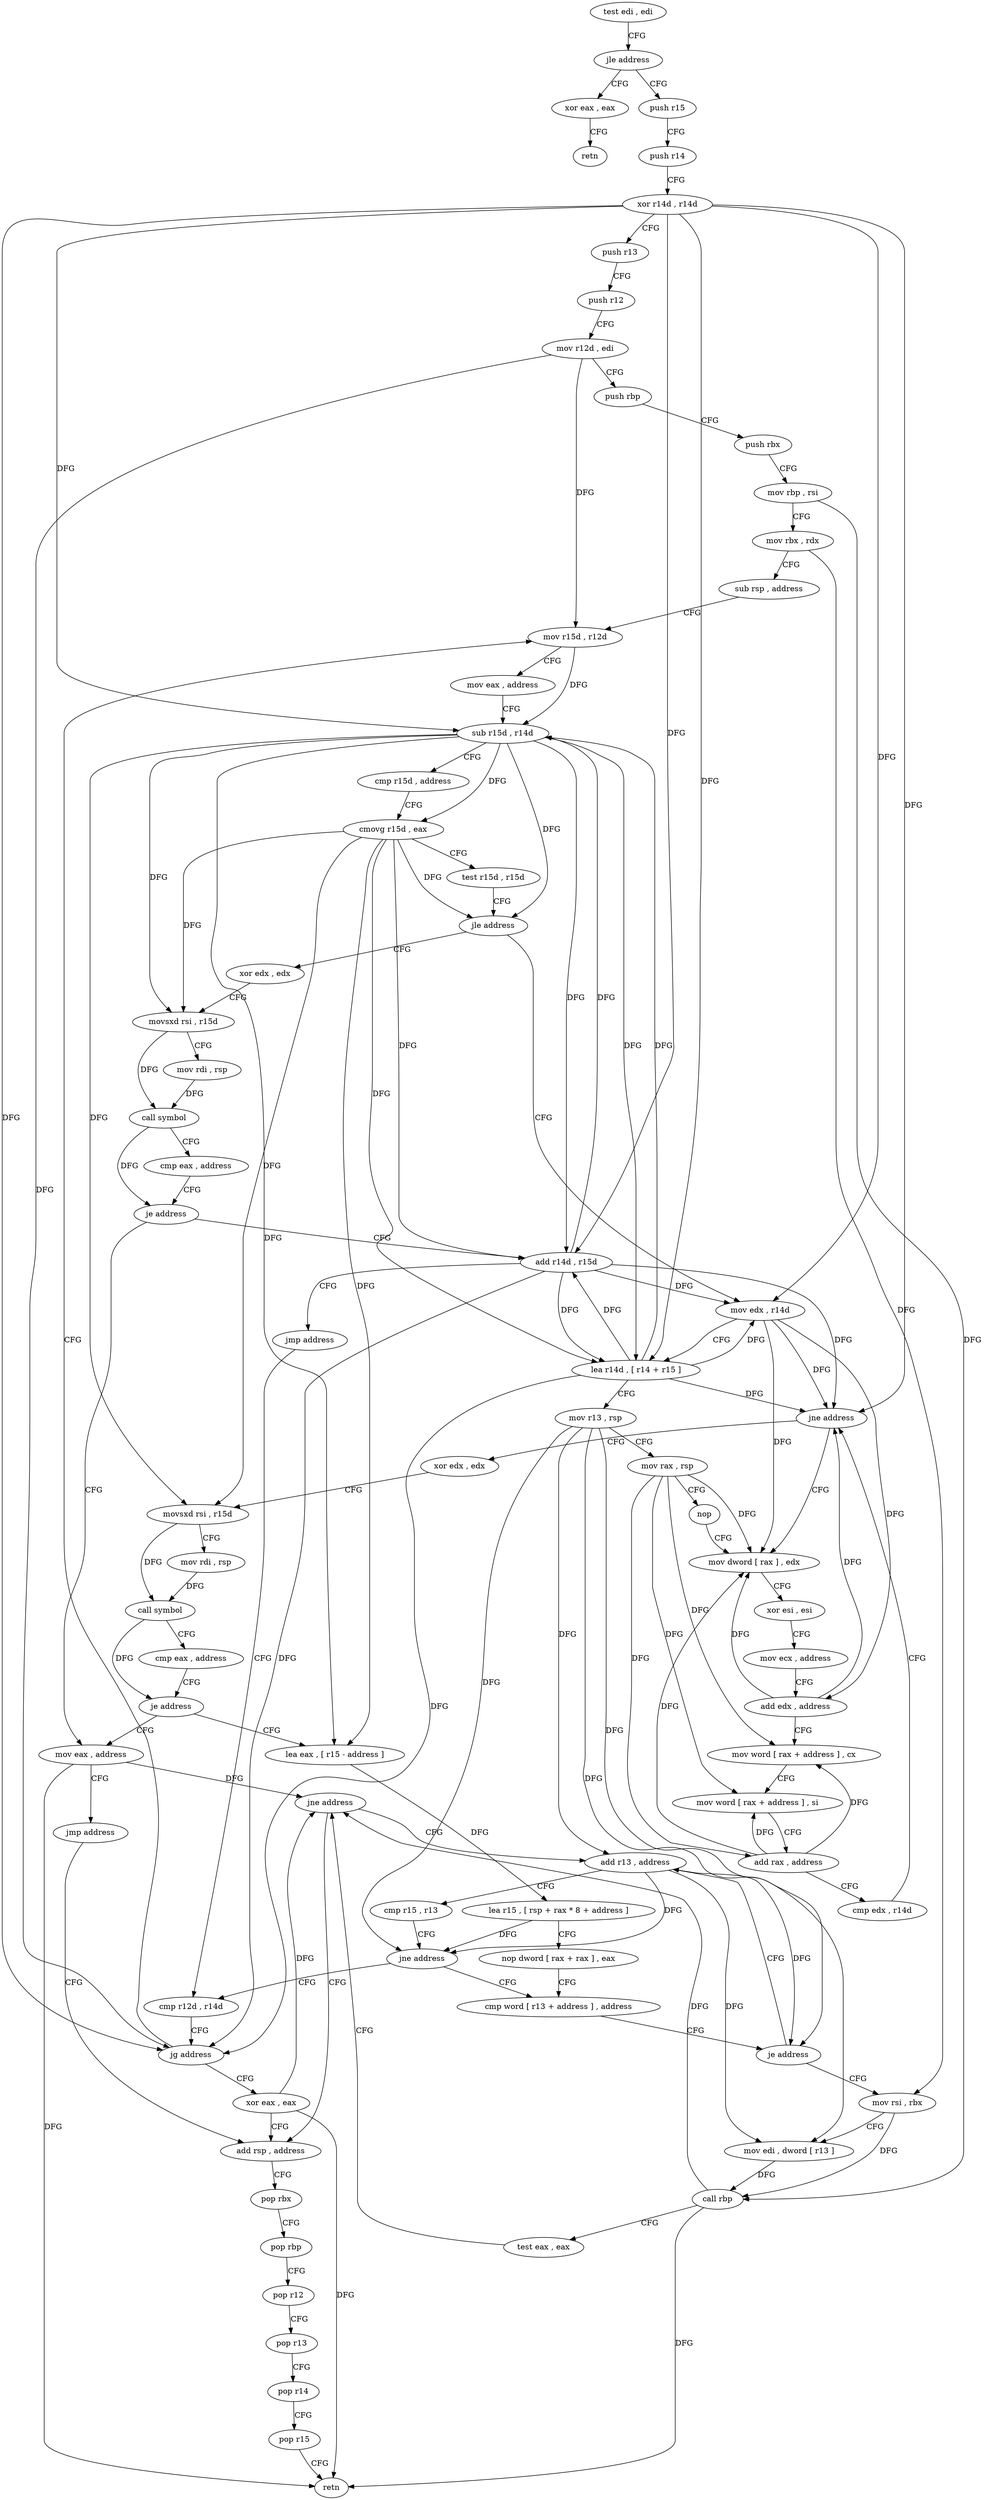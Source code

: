 digraph "func" {
"4262112" [label = "test edi , edi" ]
"4262114" [label = "jle address" ]
"4262345" [label = "xor eax , eax" ]
"4262120" [label = "push r15" ]
"4262347" [label = "retn" ]
"4262122" [label = "push r14" ]
"4262124" [label = "xor r14d , r14d" ]
"4262127" [label = "push r13" ]
"4262129" [label = "push r12" ]
"4262131" [label = "mov r12d , edi" ]
"4262134" [label = "push rbp" ]
"4262135" [label = "push rbx" ]
"4262136" [label = "mov rbp , rsi" ]
"4262139" [label = "mov rbx , rdx" ]
"4262142" [label = "sub rsp , address" ]
"4262149" [label = "mov r15d , r12d" ]
"4262322" [label = "xor edx , edx" ]
"4262324" [label = "movsxd rsi , r15d" ]
"4262327" [label = "mov rdi , rsp" ]
"4262330" [label = "call symbol" ]
"4262335" [label = "cmp eax , address" ]
"4262338" [label = "je address" ]
"4262315" [label = "mov eax , address" ]
"4262340" [label = "add r14d , r15d" ]
"4262177" [label = "mov edx , r14d" ]
"4262180" [label = "lea r14d , [ r14 + r15 ]" ]
"4262184" [label = "mov r13 , rsp" ]
"4262187" [label = "mov rax , rsp" ]
"4262190" [label = "nop" ]
"4262192" [label = "mov dword [ rax ] , edx" ]
"4262320" [label = "jmp address" ]
"4262297" [label = "add rsp , address" ]
"4262343" [label = "jmp address" ]
"4262286" [label = "cmp r12d , r14d" ]
"4262194" [label = "xor esi , esi" ]
"4262196" [label = "mov ecx , address" ]
"4262201" [label = "add edx , address" ]
"4262204" [label = "mov word [ rax + address ] , cx" ]
"4262208" [label = "mov word [ rax + address ] , si" ]
"4262212" [label = "add rax , address" ]
"4262216" [label = "cmp edx , r14d" ]
"4262219" [label = "jne address" ]
"4262221" [label = "xor edx , edx" ]
"4262223" [label = "movsxd rsi , r15d" ]
"4262226" [label = "mov rdi , rsp" ]
"4262229" [label = "call symbol" ]
"4262234" [label = "cmp eax , address" ]
"4262237" [label = "je address" ]
"4262239" [label = "lea eax , [ r15 - address ]" ]
"4262304" [label = "pop rbx" ]
"4262305" [label = "pop rbp" ]
"4262306" [label = "pop r12" ]
"4262308" [label = "pop r13" ]
"4262310" [label = "pop r14" ]
"4262312" [label = "pop r15" ]
"4262314" [label = "retn" ]
"4262289" [label = "jg address" ]
"4262295" [label = "xor eax , eax" ]
"4262243" [label = "lea r15 , [ rsp + rax * 8 + address ]" ]
"4262248" [label = "nop dword [ rax + rax ] , eax" ]
"4262256" [label = "cmp word [ r13 + address ] , address" ]
"4262152" [label = "mov eax , address" ]
"4262157" [label = "sub r15d , r14d" ]
"4262160" [label = "cmp r15d , address" ]
"4262164" [label = "cmovg r15d , eax" ]
"4262168" [label = "test r15d , r15d" ]
"4262171" [label = "jle address" ]
"4262277" [label = "add r13 , address" ]
"4262281" [label = "cmp r15 , r13" ]
"4262284" [label = "jne address" ]
"4262264" [label = "mov rsi , rbx" ]
"4262267" [label = "mov edi , dword [ r13 ]" ]
"4262271" [label = "call rbp" ]
"4262273" [label = "test eax , eax" ]
"4262275" [label = "jne address" ]
"4262262" [label = "je address" ]
"4262112" -> "4262114" [ label = "CFG" ]
"4262114" -> "4262345" [ label = "CFG" ]
"4262114" -> "4262120" [ label = "CFG" ]
"4262345" -> "4262347" [ label = "CFG" ]
"4262120" -> "4262122" [ label = "CFG" ]
"4262122" -> "4262124" [ label = "CFG" ]
"4262124" -> "4262127" [ label = "CFG" ]
"4262124" -> "4262157" [ label = "DFG" ]
"4262124" -> "4262177" [ label = "DFG" ]
"4262124" -> "4262180" [ label = "DFG" ]
"4262124" -> "4262340" [ label = "DFG" ]
"4262124" -> "4262219" [ label = "DFG" ]
"4262124" -> "4262289" [ label = "DFG" ]
"4262127" -> "4262129" [ label = "CFG" ]
"4262129" -> "4262131" [ label = "CFG" ]
"4262131" -> "4262134" [ label = "CFG" ]
"4262131" -> "4262149" [ label = "DFG" ]
"4262131" -> "4262289" [ label = "DFG" ]
"4262134" -> "4262135" [ label = "CFG" ]
"4262135" -> "4262136" [ label = "CFG" ]
"4262136" -> "4262139" [ label = "CFG" ]
"4262136" -> "4262271" [ label = "DFG" ]
"4262139" -> "4262142" [ label = "CFG" ]
"4262139" -> "4262264" [ label = "DFG" ]
"4262142" -> "4262149" [ label = "CFG" ]
"4262149" -> "4262152" [ label = "CFG" ]
"4262149" -> "4262157" [ label = "DFG" ]
"4262322" -> "4262324" [ label = "CFG" ]
"4262324" -> "4262327" [ label = "CFG" ]
"4262324" -> "4262330" [ label = "DFG" ]
"4262327" -> "4262330" [ label = "DFG" ]
"4262330" -> "4262335" [ label = "CFG" ]
"4262330" -> "4262338" [ label = "DFG" ]
"4262335" -> "4262338" [ label = "CFG" ]
"4262338" -> "4262315" [ label = "CFG" ]
"4262338" -> "4262340" [ label = "CFG" ]
"4262315" -> "4262320" [ label = "CFG" ]
"4262315" -> "4262314" [ label = "DFG" ]
"4262315" -> "4262275" [ label = "DFG" ]
"4262340" -> "4262343" [ label = "CFG" ]
"4262340" -> "4262157" [ label = "DFG" ]
"4262340" -> "4262177" [ label = "DFG" ]
"4262340" -> "4262180" [ label = "DFG" ]
"4262340" -> "4262219" [ label = "DFG" ]
"4262340" -> "4262289" [ label = "DFG" ]
"4262177" -> "4262180" [ label = "CFG" ]
"4262177" -> "4262192" [ label = "DFG" ]
"4262177" -> "4262201" [ label = "DFG" ]
"4262177" -> "4262219" [ label = "DFG" ]
"4262180" -> "4262184" [ label = "CFG" ]
"4262180" -> "4262157" [ label = "DFG" ]
"4262180" -> "4262177" [ label = "DFG" ]
"4262180" -> "4262340" [ label = "DFG" ]
"4262180" -> "4262219" [ label = "DFG" ]
"4262180" -> "4262289" [ label = "DFG" ]
"4262184" -> "4262187" [ label = "CFG" ]
"4262184" -> "4262262" [ label = "DFG" ]
"4262184" -> "4262277" [ label = "DFG" ]
"4262184" -> "4262284" [ label = "DFG" ]
"4262184" -> "4262267" [ label = "DFG" ]
"4262187" -> "4262190" [ label = "CFG" ]
"4262187" -> "4262192" [ label = "DFG" ]
"4262187" -> "4262204" [ label = "DFG" ]
"4262187" -> "4262208" [ label = "DFG" ]
"4262187" -> "4262212" [ label = "DFG" ]
"4262190" -> "4262192" [ label = "CFG" ]
"4262192" -> "4262194" [ label = "CFG" ]
"4262320" -> "4262297" [ label = "CFG" ]
"4262297" -> "4262304" [ label = "CFG" ]
"4262343" -> "4262286" [ label = "CFG" ]
"4262286" -> "4262289" [ label = "CFG" ]
"4262194" -> "4262196" [ label = "CFG" ]
"4262196" -> "4262201" [ label = "CFG" ]
"4262201" -> "4262204" [ label = "CFG" ]
"4262201" -> "4262192" [ label = "DFG" ]
"4262201" -> "4262219" [ label = "DFG" ]
"4262204" -> "4262208" [ label = "CFG" ]
"4262208" -> "4262212" [ label = "CFG" ]
"4262212" -> "4262216" [ label = "CFG" ]
"4262212" -> "4262204" [ label = "DFG" ]
"4262212" -> "4262208" [ label = "DFG" ]
"4262212" -> "4262192" [ label = "DFG" ]
"4262216" -> "4262219" [ label = "CFG" ]
"4262219" -> "4262192" [ label = "CFG" ]
"4262219" -> "4262221" [ label = "CFG" ]
"4262221" -> "4262223" [ label = "CFG" ]
"4262223" -> "4262226" [ label = "CFG" ]
"4262223" -> "4262229" [ label = "DFG" ]
"4262226" -> "4262229" [ label = "DFG" ]
"4262229" -> "4262234" [ label = "CFG" ]
"4262229" -> "4262237" [ label = "DFG" ]
"4262234" -> "4262237" [ label = "CFG" ]
"4262237" -> "4262315" [ label = "CFG" ]
"4262237" -> "4262239" [ label = "CFG" ]
"4262239" -> "4262243" [ label = "DFG" ]
"4262304" -> "4262305" [ label = "CFG" ]
"4262305" -> "4262306" [ label = "CFG" ]
"4262306" -> "4262308" [ label = "CFG" ]
"4262308" -> "4262310" [ label = "CFG" ]
"4262310" -> "4262312" [ label = "CFG" ]
"4262312" -> "4262314" [ label = "CFG" ]
"4262289" -> "4262149" [ label = "CFG" ]
"4262289" -> "4262295" [ label = "CFG" ]
"4262295" -> "4262297" [ label = "CFG" ]
"4262295" -> "4262314" [ label = "DFG" ]
"4262295" -> "4262275" [ label = "DFG" ]
"4262243" -> "4262248" [ label = "CFG" ]
"4262243" -> "4262284" [ label = "DFG" ]
"4262248" -> "4262256" [ label = "CFG" ]
"4262256" -> "4262262" [ label = "CFG" ]
"4262152" -> "4262157" [ label = "CFG" ]
"4262157" -> "4262160" [ label = "CFG" ]
"4262157" -> "4262164" [ label = "DFG" ]
"4262157" -> "4262171" [ label = "DFG" ]
"4262157" -> "4262324" [ label = "DFG" ]
"4262157" -> "4262180" [ label = "DFG" ]
"4262157" -> "4262340" [ label = "DFG" ]
"4262157" -> "4262223" [ label = "DFG" ]
"4262157" -> "4262239" [ label = "DFG" ]
"4262160" -> "4262164" [ label = "CFG" ]
"4262164" -> "4262168" [ label = "CFG" ]
"4262164" -> "4262171" [ label = "DFG" ]
"4262164" -> "4262324" [ label = "DFG" ]
"4262164" -> "4262180" [ label = "DFG" ]
"4262164" -> "4262340" [ label = "DFG" ]
"4262164" -> "4262223" [ label = "DFG" ]
"4262164" -> "4262239" [ label = "DFG" ]
"4262168" -> "4262171" [ label = "CFG" ]
"4262171" -> "4262322" [ label = "CFG" ]
"4262171" -> "4262177" [ label = "CFG" ]
"4262277" -> "4262281" [ label = "CFG" ]
"4262277" -> "4262262" [ label = "DFG" ]
"4262277" -> "4262284" [ label = "DFG" ]
"4262277" -> "4262267" [ label = "DFG" ]
"4262281" -> "4262284" [ label = "CFG" ]
"4262284" -> "4262256" [ label = "CFG" ]
"4262284" -> "4262286" [ label = "CFG" ]
"4262264" -> "4262267" [ label = "CFG" ]
"4262264" -> "4262271" [ label = "DFG" ]
"4262267" -> "4262271" [ label = "DFG" ]
"4262271" -> "4262273" [ label = "CFG" ]
"4262271" -> "4262314" [ label = "DFG" ]
"4262271" -> "4262275" [ label = "DFG" ]
"4262273" -> "4262275" [ label = "CFG" ]
"4262275" -> "4262297" [ label = "CFG" ]
"4262275" -> "4262277" [ label = "CFG" ]
"4262262" -> "4262277" [ label = "CFG" ]
"4262262" -> "4262264" [ label = "CFG" ]
}
